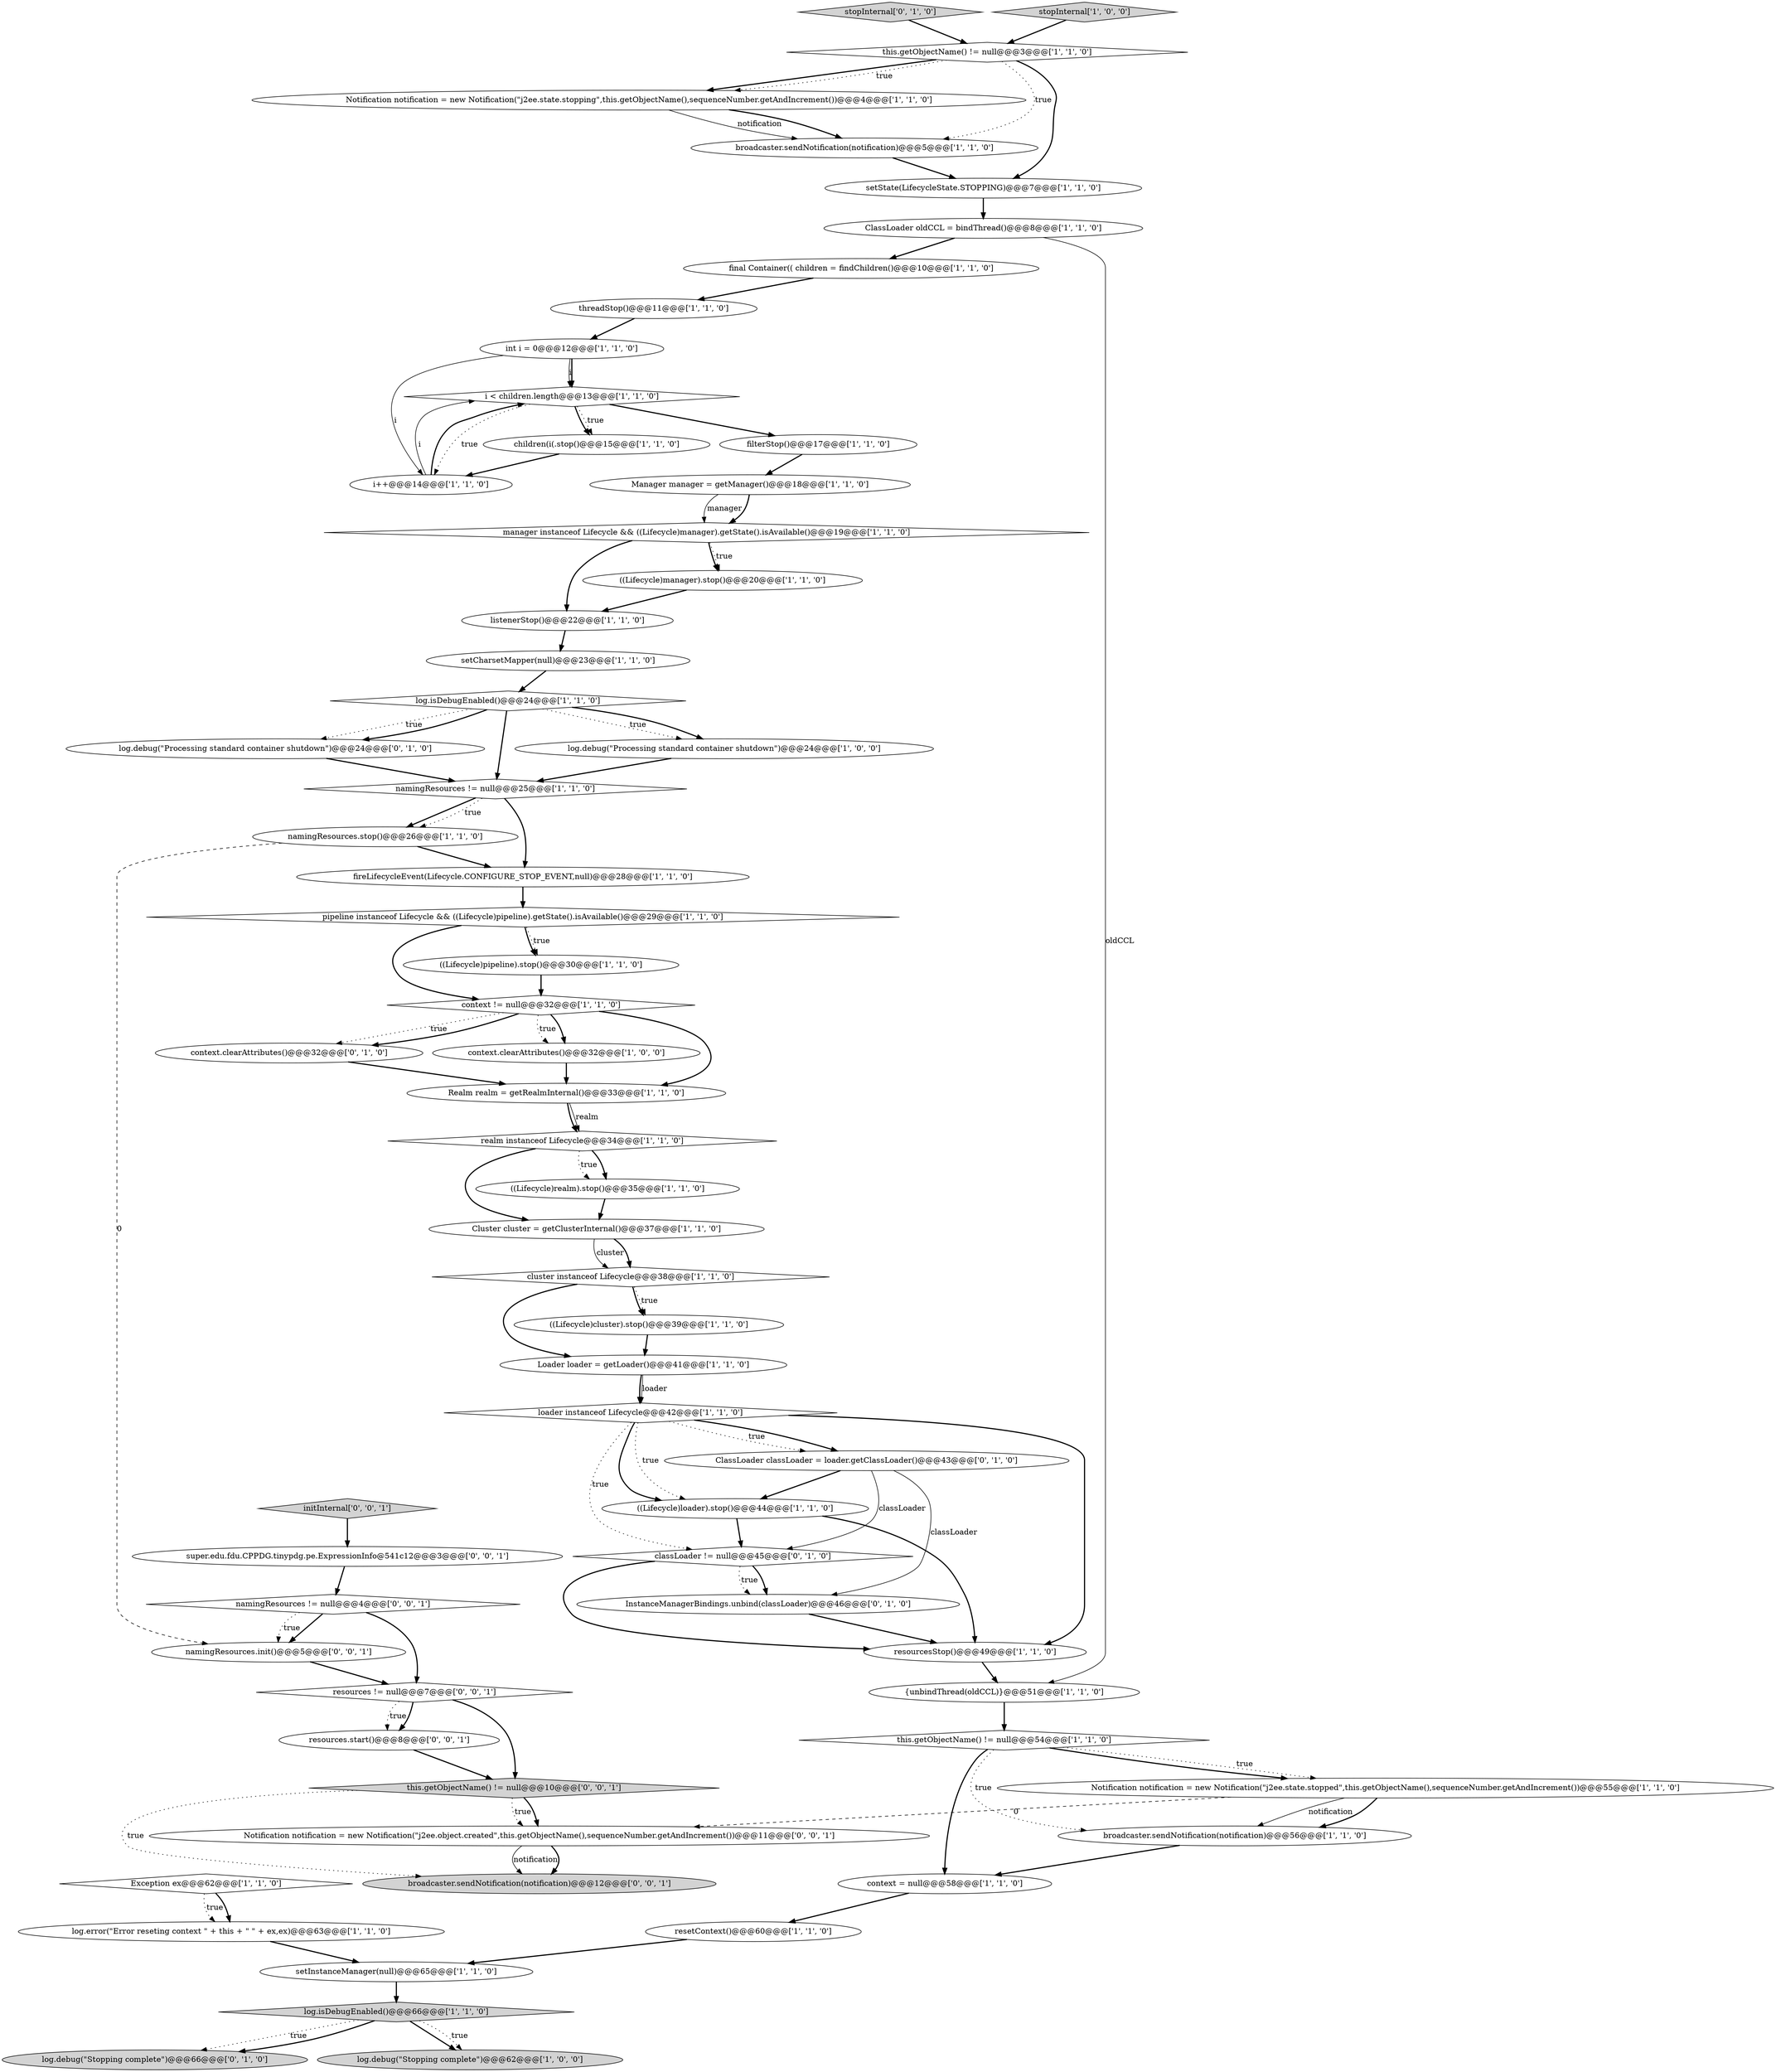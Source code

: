 digraph {
44 [style = filled, label = "this.getObjectName() != null@@@3@@@['1', '1', '0']", fillcolor = white, shape = diamond image = "AAA0AAABBB1BBB"];
21 [style = filled, label = "final Container(( children = findChildren()@@@10@@@['1', '1', '0']", fillcolor = white, shape = ellipse image = "AAA0AAABBB1BBB"];
49 [style = filled, label = "context.clearAttributes()@@@32@@@['0', '1', '0']", fillcolor = white, shape = ellipse image = "AAA0AAABBB2BBB"];
23 [style = filled, label = "listenerStop()@@@22@@@['1', '1', '0']", fillcolor = white, shape = ellipse image = "AAA0AAABBB1BBB"];
50 [style = filled, label = "log.debug(\"Stopping complete\")@@@66@@@['0', '1', '0']", fillcolor = lightgray, shape = ellipse image = "AAA0AAABBB2BBB"];
26 [style = filled, label = "Manager manager = getManager()@@@18@@@['1', '1', '0']", fillcolor = white, shape = ellipse image = "AAA0AAABBB1BBB"];
3 [style = filled, label = "context.clearAttributes()@@@32@@@['1', '0', '0']", fillcolor = white, shape = ellipse image = "AAA0AAABBB1BBB"];
16 [style = filled, label = "cluster instanceof Lifecycle@@@38@@@['1', '1', '0']", fillcolor = white, shape = diamond image = "AAA0AAABBB1BBB"];
55 [style = filled, label = "namingResources.init()@@@5@@@['0', '0', '1']", fillcolor = white, shape = ellipse image = "AAA0AAABBB3BBB"];
46 [style = filled, label = "broadcaster.sendNotification(notification)@@@56@@@['1', '1', '0']", fillcolor = white, shape = ellipse image = "AAA0AAABBB1BBB"];
47 [style = filled, label = "namingResources != null@@@25@@@['1', '1', '0']", fillcolor = white, shape = diamond image = "AAA0AAABBB1BBB"];
60 [style = filled, label = "super.edu.fdu.CPPDG.tinypdg.pe.ExpressionInfo@541c12@@@3@@@['0', '0', '1']", fillcolor = white, shape = ellipse image = "AAA0AAABBB3BBB"];
42 [style = filled, label = "filterStop()@@@17@@@['1', '1', '0']", fillcolor = white, shape = ellipse image = "AAA0AAABBB1BBB"];
2 [style = filled, label = "log.debug(\"Processing standard container shutdown\")@@@24@@@['1', '0', '0']", fillcolor = white, shape = ellipse image = "AAA0AAABBB1BBB"];
20 [style = filled, label = "log.isDebugEnabled()@@@66@@@['1', '1', '0']", fillcolor = lightgray, shape = diamond image = "AAA0AAABBB1BBB"];
56 [style = filled, label = "namingResources != null@@@4@@@['0', '0', '1']", fillcolor = white, shape = diamond image = "AAA0AAABBB3BBB"];
10 [style = filled, label = "this.getObjectName() != null@@@54@@@['1', '1', '0']", fillcolor = white, shape = diamond image = "AAA0AAABBB1BBB"];
27 [style = filled, label = "threadStop()@@@11@@@['1', '1', '0']", fillcolor = white, shape = ellipse image = "AAA0AAABBB1BBB"];
48 [style = filled, label = "InstanceManagerBindings.unbind(classLoader)@@@46@@@['0', '1', '0']", fillcolor = white, shape = ellipse image = "AAA1AAABBB2BBB"];
54 [style = filled, label = "stopInternal['0', '1', '0']", fillcolor = lightgray, shape = diamond image = "AAA0AAABBB2BBB"];
28 [style = filled, label = "log.error(\"Error reseting context \" + this + \" \" + ex,ex)@@@63@@@['1', '1', '0']", fillcolor = white, shape = ellipse image = "AAA0AAABBB1BBB"];
57 [style = filled, label = "resources != null@@@7@@@['0', '0', '1']", fillcolor = white, shape = diamond image = "AAA0AAABBB3BBB"];
1 [style = filled, label = "setCharsetMapper(null)@@@23@@@['1', '1', '0']", fillcolor = white, shape = ellipse image = "AAA0AAABBB1BBB"];
15 [style = filled, label = "Notification notification = new Notification(\"j2ee.state.stopping\",this.getObjectName(),sequenceNumber.getAndIncrement())@@@4@@@['1', '1', '0']", fillcolor = white, shape = ellipse image = "AAA0AAABBB1BBB"];
7 [style = filled, label = "i < children.length@@@13@@@['1', '1', '0']", fillcolor = white, shape = diamond image = "AAA0AAABBB1BBB"];
5 [style = filled, label = "setState(LifecycleState.STOPPING)@@@7@@@['1', '1', '0']", fillcolor = white, shape = ellipse image = "AAA0AAABBB1BBB"];
22 [style = filled, label = "broadcaster.sendNotification(notification)@@@5@@@['1', '1', '0']", fillcolor = white, shape = ellipse image = "AAA0AAABBB1BBB"];
18 [style = filled, label = "context = null@@@58@@@['1', '1', '0']", fillcolor = white, shape = ellipse image = "AAA0AAABBB1BBB"];
32 [style = filled, label = "{unbindThread(oldCCL)}@@@51@@@['1', '1', '0']", fillcolor = white, shape = ellipse image = "AAA0AAABBB1BBB"];
31 [style = filled, label = "((Lifecycle)loader).stop()@@@44@@@['1', '1', '0']", fillcolor = white, shape = ellipse image = "AAA0AAABBB1BBB"];
12 [style = filled, label = "setInstanceManager(null)@@@65@@@['1', '1', '0']", fillcolor = white, shape = ellipse image = "AAA0AAABBB1BBB"];
25 [style = filled, label = "stopInternal['1', '0', '0']", fillcolor = lightgray, shape = diamond image = "AAA0AAABBB1BBB"];
43 [style = filled, label = "context != null@@@32@@@['1', '1', '0']", fillcolor = white, shape = diamond image = "AAA0AAABBB1BBB"];
14 [style = filled, label = "resourcesStop()@@@49@@@['1', '1', '0']", fillcolor = white, shape = ellipse image = "AAA0AAABBB1BBB"];
34 [style = filled, label = "Notification notification = new Notification(\"j2ee.state.stopped\",this.getObjectName(),sequenceNumber.getAndIncrement())@@@55@@@['1', '1', '0']", fillcolor = white, shape = ellipse image = "AAA0AAABBB1BBB"];
62 [style = filled, label = "this.getObjectName() != null@@@10@@@['0', '0', '1']", fillcolor = lightgray, shape = diamond image = "AAA0AAABBB3BBB"];
19 [style = filled, label = "fireLifecycleEvent(Lifecycle.CONFIGURE_STOP_EVENT,null)@@@28@@@['1', '1', '0']", fillcolor = white, shape = ellipse image = "AAA0AAABBB1BBB"];
4 [style = filled, label = "log.debug(\"Stopping complete\")@@@62@@@['1', '0', '0']", fillcolor = lightgray, shape = ellipse image = "AAA0AAABBB1BBB"];
6 [style = filled, label = "((Lifecycle)pipeline).stop()@@@30@@@['1', '1', '0']", fillcolor = white, shape = ellipse image = "AAA0AAABBB1BBB"];
33 [style = filled, label = "ClassLoader oldCCL = bindThread()@@@8@@@['1', '1', '0']", fillcolor = white, shape = ellipse image = "AAA0AAABBB1BBB"];
36 [style = filled, label = "Loader loader = getLoader()@@@41@@@['1', '1', '0']", fillcolor = white, shape = ellipse image = "AAA0AAABBB1BBB"];
41 [style = filled, label = "loader instanceof Lifecycle@@@42@@@['1', '1', '0']", fillcolor = white, shape = diamond image = "AAA0AAABBB1BBB"];
51 [style = filled, label = "classLoader != null@@@45@@@['0', '1', '0']", fillcolor = white, shape = diamond image = "AAA1AAABBB2BBB"];
11 [style = filled, label = "realm instanceof Lifecycle@@@34@@@['1', '1', '0']", fillcolor = white, shape = diamond image = "AAA0AAABBB1BBB"];
35 [style = filled, label = "Realm realm = getRealmInternal()@@@33@@@['1', '1', '0']", fillcolor = white, shape = ellipse image = "AAA0AAABBB1BBB"];
30 [style = filled, label = "pipeline instanceof Lifecycle && ((Lifecycle)pipeline).getState().isAvailable()@@@29@@@['1', '1', '0']", fillcolor = white, shape = diamond image = "AAA0AAABBB1BBB"];
39 [style = filled, label = "namingResources.stop()@@@26@@@['1', '1', '0']", fillcolor = white, shape = ellipse image = "AAA0AAABBB1BBB"];
52 [style = filled, label = "log.debug(\"Processing standard container shutdown\")@@@24@@@['0', '1', '0']", fillcolor = white, shape = ellipse image = "AAA0AAABBB2BBB"];
61 [style = filled, label = "Notification notification = new Notification(\"j2ee.object.created\",this.getObjectName(),sequenceNumber.getAndIncrement())@@@11@@@['0', '0', '1']", fillcolor = white, shape = ellipse image = "AAA0AAABBB3BBB"];
24 [style = filled, label = "resetContext()@@@60@@@['1', '1', '0']", fillcolor = white, shape = ellipse image = "AAA0AAABBB1BBB"];
40 [style = filled, label = "((Lifecycle)cluster).stop()@@@39@@@['1', '1', '0']", fillcolor = white, shape = ellipse image = "AAA0AAABBB1BBB"];
58 [style = filled, label = "resources.start()@@@8@@@['0', '0', '1']", fillcolor = white, shape = ellipse image = "AAA0AAABBB3BBB"];
63 [style = filled, label = "broadcaster.sendNotification(notification)@@@12@@@['0', '0', '1']", fillcolor = lightgray, shape = ellipse image = "AAA0AAABBB3BBB"];
29 [style = filled, label = "Exception ex@@@62@@@['1', '1', '0']", fillcolor = white, shape = diamond image = "AAA0AAABBB1BBB"];
38 [style = filled, label = "((Lifecycle)manager).stop()@@@20@@@['1', '1', '0']", fillcolor = white, shape = ellipse image = "AAA0AAABBB1BBB"];
13 [style = filled, label = "i++@@@14@@@['1', '1', '0']", fillcolor = white, shape = ellipse image = "AAA0AAABBB1BBB"];
17 [style = filled, label = "int i = 0@@@12@@@['1', '1', '0']", fillcolor = white, shape = ellipse image = "AAA0AAABBB1BBB"];
53 [style = filled, label = "ClassLoader classLoader = loader.getClassLoader()@@@43@@@['0', '1', '0']", fillcolor = white, shape = ellipse image = "AAA1AAABBB2BBB"];
59 [style = filled, label = "initInternal['0', '0', '1']", fillcolor = lightgray, shape = diamond image = "AAA0AAABBB3BBB"];
8 [style = filled, label = "((Lifecycle)realm).stop()@@@35@@@['1', '1', '0']", fillcolor = white, shape = ellipse image = "AAA0AAABBB1BBB"];
0 [style = filled, label = "manager instanceof Lifecycle && ((Lifecycle)manager).getState().isAvailable()@@@19@@@['1', '1', '0']", fillcolor = white, shape = diamond image = "AAA0AAABBB1BBB"];
9 [style = filled, label = "Cluster cluster = getClusterInternal()@@@37@@@['1', '1', '0']", fillcolor = white, shape = ellipse image = "AAA0AAABBB1BBB"];
45 [style = filled, label = "log.isDebugEnabled()@@@24@@@['1', '1', '0']", fillcolor = white, shape = diamond image = "AAA0AAABBB1BBB"];
37 [style = filled, label = "children(i(.stop()@@@15@@@['1', '1', '0']", fillcolor = white, shape = ellipse image = "AAA0AAABBB1BBB"];
51->48 [style = bold, label=""];
41->51 [style = dotted, label="true"];
7->42 [style = bold, label=""];
62->61 [style = dotted, label="true"];
14->32 [style = bold, label=""];
6->43 [style = bold, label=""];
30->43 [style = bold, label=""];
43->3 [style = bold, label=""];
15->22 [style = bold, label=""];
45->52 [style = dotted, label="true"];
10->18 [style = bold, label=""];
53->31 [style = bold, label=""];
0->23 [style = bold, label=""];
33->21 [style = bold, label=""];
44->22 [style = dotted, label="true"];
45->2 [style = dotted, label="true"];
41->53 [style = bold, label=""];
58->62 [style = bold, label=""];
3->35 [style = bold, label=""];
7->37 [style = bold, label=""];
44->5 [style = bold, label=""];
57->58 [style = dotted, label="true"];
39->55 [style = dashed, label="0"];
41->53 [style = dotted, label="true"];
57->62 [style = bold, label=""];
61->63 [style = solid, label="notification"];
5->33 [style = bold, label=""];
29->28 [style = dotted, label="true"];
43->49 [style = dotted, label="true"];
16->40 [style = bold, label=""];
9->16 [style = solid, label="cluster"];
51->48 [style = dotted, label="true"];
16->40 [style = dotted, label="true"];
9->16 [style = bold, label=""];
20->4 [style = bold, label=""];
47->39 [style = bold, label=""];
48->14 [style = bold, label=""];
7->13 [style = dotted, label="true"];
0->38 [style = bold, label=""];
56->55 [style = bold, label=""];
2->47 [style = bold, label=""];
49->35 [style = bold, label=""];
37->13 [style = bold, label=""];
36->41 [style = bold, label=""];
31->51 [style = bold, label=""];
27->17 [style = bold, label=""];
30->6 [style = bold, label=""];
32->10 [style = bold, label=""];
47->39 [style = dotted, label="true"];
38->23 [style = bold, label=""];
12->20 [style = bold, label=""];
45->52 [style = bold, label=""];
36->41 [style = solid, label="loader"];
43->3 [style = dotted, label="true"];
44->15 [style = bold, label=""];
35->11 [style = bold, label=""];
42->26 [style = bold, label=""];
39->19 [style = bold, label=""];
10->34 [style = bold, label=""];
25->44 [style = bold, label=""];
41->14 [style = bold, label=""];
31->14 [style = bold, label=""];
44->15 [style = dotted, label="true"];
51->14 [style = bold, label=""];
43->49 [style = bold, label=""];
26->0 [style = solid, label="manager"];
15->22 [style = solid, label="notification"];
10->34 [style = dotted, label="true"];
47->19 [style = bold, label=""];
60->56 [style = bold, label=""];
41->31 [style = bold, label=""];
0->38 [style = dotted, label="true"];
41->31 [style = dotted, label="true"];
1->45 [style = bold, label=""];
43->35 [style = bold, label=""];
11->8 [style = bold, label=""];
30->6 [style = dotted, label="true"];
7->37 [style = dotted, label="true"];
34->46 [style = solid, label="notification"];
46->18 [style = bold, label=""];
24->12 [style = bold, label=""];
13->7 [style = solid, label="i"];
53->48 [style = solid, label="classLoader"];
17->7 [style = bold, label=""];
52->47 [style = bold, label=""];
57->58 [style = bold, label=""];
10->46 [style = dotted, label="true"];
20->50 [style = dotted, label="true"];
61->63 [style = bold, label=""];
22->5 [style = bold, label=""];
13->7 [style = bold, label=""];
8->9 [style = bold, label=""];
20->50 [style = bold, label=""];
17->13 [style = solid, label="i"];
28->12 [style = bold, label=""];
19->30 [style = bold, label=""];
23->1 [style = bold, label=""];
40->36 [style = bold, label=""];
18->24 [style = bold, label=""];
59->60 [style = bold, label=""];
35->11 [style = solid, label="realm"];
29->28 [style = bold, label=""];
11->9 [style = bold, label=""];
45->47 [style = bold, label=""];
16->36 [style = bold, label=""];
62->61 [style = bold, label=""];
53->51 [style = solid, label="classLoader"];
55->57 [style = bold, label=""];
34->61 [style = dashed, label="0"];
54->44 [style = bold, label=""];
56->57 [style = bold, label=""];
45->2 [style = bold, label=""];
11->8 [style = dotted, label="true"];
62->63 [style = dotted, label="true"];
33->32 [style = solid, label="oldCCL"];
20->4 [style = dotted, label="true"];
34->46 [style = bold, label=""];
56->55 [style = dotted, label="true"];
21->27 [style = bold, label=""];
17->7 [style = solid, label="i"];
26->0 [style = bold, label=""];
}
